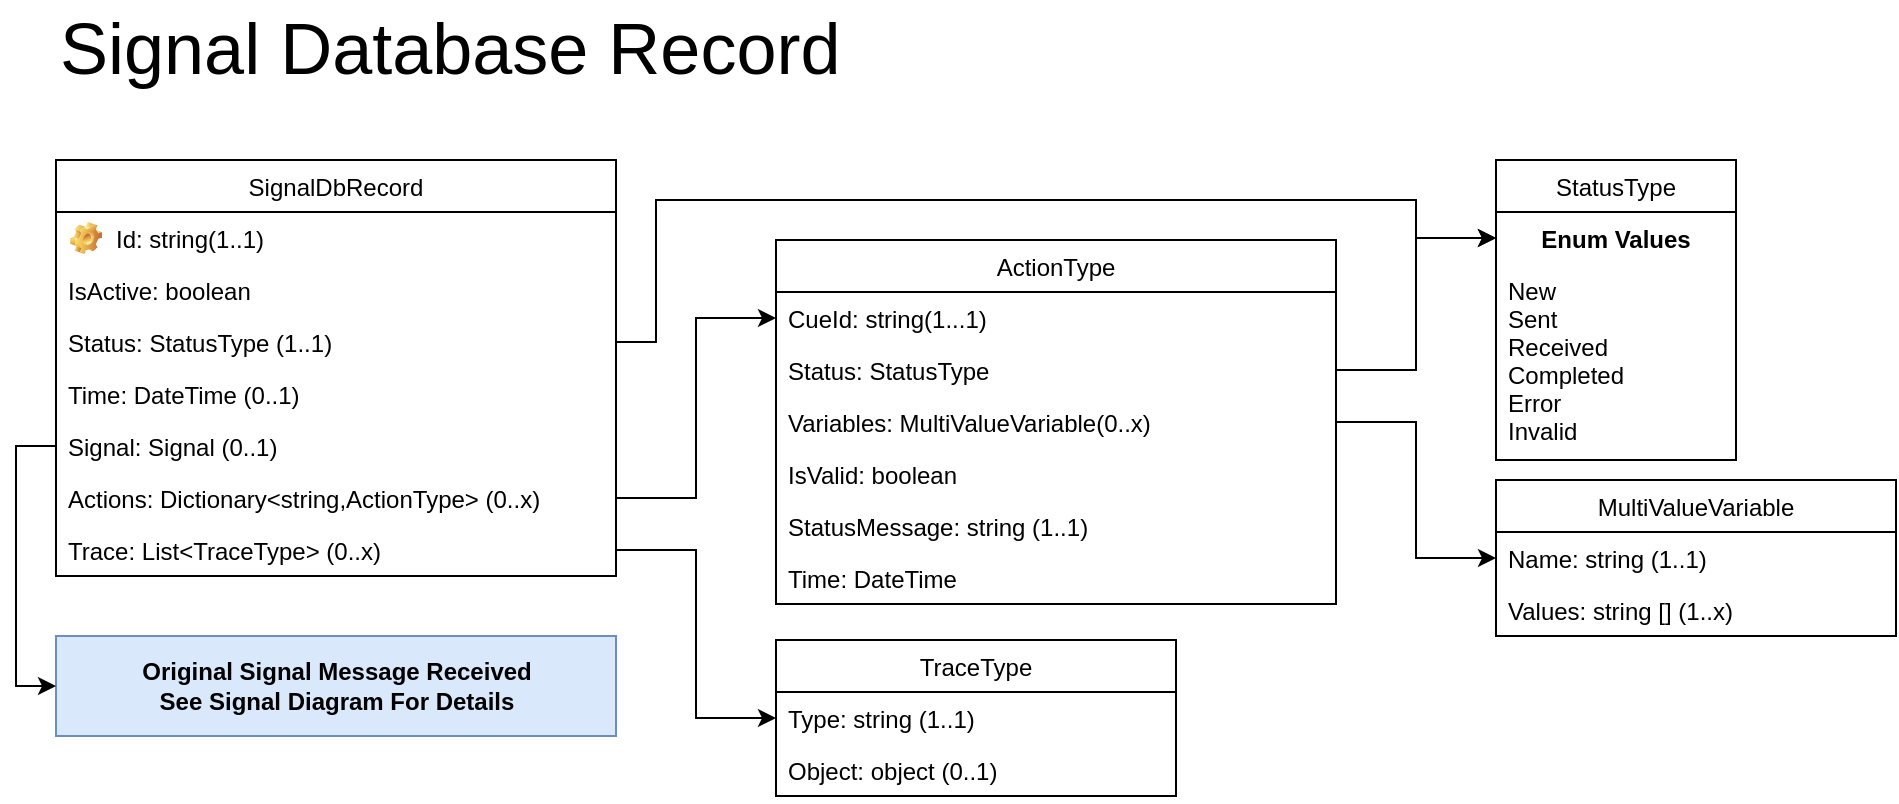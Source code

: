 <mxfile version="13.7.9" type="device"><diagram id="CwCPBcXZOWI9J1zfgDHO" name="Page-1"><mxGraphModel dx="1042" dy="684" grid="1" gridSize="10" guides="1" tooltips="1" connect="1" arrows="1" fold="1" page="1" pageScale="1" pageWidth="1100" pageHeight="850" math="0" shadow="0"><root><mxCell id="0"/><mxCell id="1" parent="0"/><mxCell id="Yg6pK1T9AQLUbVwk1xyi-2" value="&lt;font style=&quot;font-size: 36px&quot;&gt;Signal Database Record&lt;/font&gt;" style="text;html=1;resizable=0;points=[];autosize=1;align=left;verticalAlign=top;spacingTop=-4;" parent="1" vertex="1"><mxGeometry x="40" y="40" width="410" height="20" as="geometry"/></mxCell><mxCell id="KmfvtNIkWaQ_sEXPeE87-1" value="SignalDbRecord" style="swimlane;fontStyle=0;childLayout=stackLayout;horizontal=1;startSize=26;fillColor=none;horizontalStack=0;resizeParent=1;resizeParentMax=0;resizeLast=0;collapsible=1;marginBottom=0;" parent="1" vertex="1"><mxGeometry x="40" y="120" width="280" height="208" as="geometry"/></mxCell><mxCell id="Ou2PWRsIDcKgJtkRFagu-1" value="Id: string(1..1)" style="label;fontStyle=0;strokeColor=none;fillColor=none;align=left;verticalAlign=top;overflow=hidden;spacingLeft=28;spacingRight=4;rotatable=0;points=[[0,0.5],[1,0.5]];portConstraint=eastwest;imageWidth=16;imageHeight=16;image=img/clipart/Gear_128x128.png" parent="KmfvtNIkWaQ_sEXPeE87-1" vertex="1"><mxGeometry y="26" width="280" height="26" as="geometry"/></mxCell><mxCell id="KmfvtNIkWaQ_sEXPeE87-5" value="IsActive: boolean" style="text;strokeColor=none;fillColor=none;align=left;verticalAlign=top;spacingLeft=4;spacingRight=4;overflow=hidden;rotatable=0;points=[[0,0.5],[1,0.5]];portConstraint=eastwest;" parent="KmfvtNIkWaQ_sEXPeE87-1" vertex="1"><mxGeometry y="52" width="280" height="26" as="geometry"/></mxCell><mxCell id="lmNlHfjNBO_UcjLoJuzN-1" value="Status: StatusType (1..1)" style="text;strokeColor=none;fillColor=none;align=left;verticalAlign=top;spacingLeft=4;spacingRight=4;overflow=hidden;rotatable=0;points=[[0,0.5],[1,0.5]];portConstraint=eastwest;" parent="KmfvtNIkWaQ_sEXPeE87-1" vertex="1"><mxGeometry y="78" width="280" height="26" as="geometry"/></mxCell><mxCell id="lmNlHfjNBO_UcjLoJuzN-2" value="Time: DateTime (0..1)" style="text;strokeColor=none;fillColor=none;align=left;verticalAlign=top;spacingLeft=4;spacingRight=4;overflow=hidden;rotatable=0;points=[[0,0.5],[1,0.5]];portConstraint=eastwest;" parent="KmfvtNIkWaQ_sEXPeE87-1" vertex="1"><mxGeometry y="104" width="280" height="26" as="geometry"/></mxCell><mxCell id="lmNlHfjNBO_UcjLoJuzN-5" value="Signal: Signal (0..1)" style="text;strokeColor=none;fillColor=none;align=left;verticalAlign=top;spacingLeft=4;spacingRight=4;overflow=hidden;rotatable=0;points=[[0,0.5],[1,0.5]];portConstraint=eastwest;" parent="KmfvtNIkWaQ_sEXPeE87-1" vertex="1"><mxGeometry y="130" width="280" height="26" as="geometry"/></mxCell><mxCell id="lmNlHfjNBO_UcjLoJuzN-7" value="Actions: Dictionary&lt;string,ActionType&gt; (0..x)" style="text;strokeColor=none;fillColor=none;align=left;verticalAlign=top;spacingLeft=4;spacingRight=4;overflow=hidden;rotatable=0;points=[[0,0.5],[1,0.5]];portConstraint=eastwest;" parent="KmfvtNIkWaQ_sEXPeE87-1" vertex="1"><mxGeometry y="156" width="280" height="26" as="geometry"/></mxCell><mxCell id="lmNlHfjNBO_UcjLoJuzN-6" value="Trace: List&lt;TraceType&gt; (0..x)" style="text;strokeColor=none;fillColor=none;align=left;verticalAlign=top;spacingLeft=4;spacingRight=4;overflow=hidden;rotatable=0;points=[[0,0.5],[1,0.5]];portConstraint=eastwest;" parent="KmfvtNIkWaQ_sEXPeE87-1" vertex="1"><mxGeometry y="182" width="280" height="26" as="geometry"/></mxCell><mxCell id="lmNlHfjNBO_UcjLoJuzN-11" value="ActionType" style="swimlane;fontStyle=0;childLayout=stackLayout;horizontal=1;startSize=26;fillColor=none;horizontalStack=0;resizeParent=1;resizeParentMax=0;resizeLast=0;collapsible=1;marginBottom=0;" parent="1" vertex="1"><mxGeometry x="400" y="160" width="280" height="182" as="geometry"/></mxCell><mxCell id="lmNlHfjNBO_UcjLoJuzN-13" value="CueId: string(1...1)" style="text;strokeColor=none;fillColor=none;align=left;verticalAlign=top;spacingLeft=4;spacingRight=4;overflow=hidden;rotatable=0;points=[[0,0.5],[1,0.5]];portConstraint=eastwest;" parent="lmNlHfjNBO_UcjLoJuzN-11" vertex="1"><mxGeometry y="26" width="280" height="26" as="geometry"/></mxCell><mxCell id="lmNlHfjNBO_UcjLoJuzN-16" value="Status: StatusType" style="text;strokeColor=none;fillColor=none;align=left;verticalAlign=top;spacingLeft=4;spacingRight=4;overflow=hidden;rotatable=0;points=[[0,0.5],[1,0.5]];portConstraint=eastwest;" parent="lmNlHfjNBO_UcjLoJuzN-11" vertex="1"><mxGeometry y="52" width="280" height="26" as="geometry"/></mxCell><mxCell id="lmNlHfjNBO_UcjLoJuzN-14" value="Variables: MultiValueVariable(0..x)" style="text;strokeColor=none;fillColor=none;align=left;verticalAlign=top;spacingLeft=4;spacingRight=4;overflow=hidden;rotatable=0;points=[[0,0.5],[1,0.5]];portConstraint=eastwest;" parent="lmNlHfjNBO_UcjLoJuzN-11" vertex="1"><mxGeometry y="78" width="280" height="26" as="geometry"/></mxCell><mxCell id="lmNlHfjNBO_UcjLoJuzN-15" value="IsValid: boolean" style="text;strokeColor=none;fillColor=none;align=left;verticalAlign=top;spacingLeft=4;spacingRight=4;overflow=hidden;rotatable=0;points=[[0,0.5],[1,0.5]];portConstraint=eastwest;" parent="lmNlHfjNBO_UcjLoJuzN-11" vertex="1"><mxGeometry y="104" width="280" height="26" as="geometry"/></mxCell><mxCell id="lmNlHfjNBO_UcjLoJuzN-17" value="StatusMessage: string (1..1)" style="text;strokeColor=none;fillColor=none;align=left;verticalAlign=top;spacingLeft=4;spacingRight=4;overflow=hidden;rotatable=0;points=[[0,0.5],[1,0.5]];portConstraint=eastwest;" parent="lmNlHfjNBO_UcjLoJuzN-11" vertex="1"><mxGeometry y="130" width="280" height="26" as="geometry"/></mxCell><mxCell id="lmNlHfjNBO_UcjLoJuzN-18" value="Time: DateTime" style="text;strokeColor=none;fillColor=none;align=left;verticalAlign=top;spacingLeft=4;spacingRight=4;overflow=hidden;rotatable=0;points=[[0,0.5],[1,0.5]];portConstraint=eastwest;" parent="lmNlHfjNBO_UcjLoJuzN-11" vertex="1"><mxGeometry y="156" width="280" height="26" as="geometry"/></mxCell><mxCell id="lmNlHfjNBO_UcjLoJuzN-8" value="StatusType" style="swimlane;fontStyle=0;childLayout=stackLayout;horizontal=1;startSize=26;fillColor=none;horizontalStack=0;resizeParent=1;resizeParentMax=0;resizeLast=0;collapsible=1;marginBottom=0;" parent="1" vertex="1"><mxGeometry x="760" y="120" width="120" height="150" as="geometry"/></mxCell><mxCell id="lmNlHfjNBO_UcjLoJuzN-9" value="Enum Values" style="text;align=center;fontStyle=1;verticalAlign=middle;spacingLeft=3;spacingRight=3;strokeColor=none;rotatable=0;points=[[0,0.5],[1,0.5]];portConstraint=eastwest;" parent="lmNlHfjNBO_UcjLoJuzN-8" vertex="1"><mxGeometry y="26" width="120" height="26" as="geometry"/></mxCell><mxCell id="lmNlHfjNBO_UcjLoJuzN-10" value="New&#10;Sent&#10;Received&#10;Completed&#10;Error&#10;Invalid&#10;" style="text;strokeColor=none;fillColor=none;align=left;verticalAlign=top;spacingLeft=4;spacingRight=4;overflow=hidden;rotatable=0;points=[[0,0.5],[1,0.5]];portConstraint=eastwest;" parent="lmNlHfjNBO_UcjLoJuzN-8" vertex="1"><mxGeometry y="52" width="120" height="98" as="geometry"/></mxCell><mxCell id="lmNlHfjNBO_UcjLoJuzN-19" value="MultiValueVariable" style="swimlane;fontStyle=0;childLayout=stackLayout;horizontal=1;startSize=26;fillColor=none;horizontalStack=0;resizeParent=1;resizeParentMax=0;resizeLast=0;collapsible=1;marginBottom=0;" parent="1" vertex="1"><mxGeometry x="760" y="280" width="200" height="78" as="geometry"/></mxCell><mxCell id="lmNlHfjNBO_UcjLoJuzN-20" value="Name: string (1..1)" style="text;strokeColor=none;fillColor=none;align=left;verticalAlign=top;spacingLeft=4;spacingRight=4;overflow=hidden;rotatable=0;points=[[0,0.5],[1,0.5]];portConstraint=eastwest;" parent="lmNlHfjNBO_UcjLoJuzN-19" vertex="1"><mxGeometry y="26" width="200" height="26" as="geometry"/></mxCell><mxCell id="lmNlHfjNBO_UcjLoJuzN-21" value="Values: string [] (1..x)" style="text;strokeColor=none;fillColor=none;align=left;verticalAlign=top;spacingLeft=4;spacingRight=4;overflow=hidden;rotatable=0;points=[[0,0.5],[1,0.5]];portConstraint=eastwest;" parent="lmNlHfjNBO_UcjLoJuzN-19" vertex="1"><mxGeometry y="52" width="200" height="26" as="geometry"/></mxCell><mxCell id="lmNlHfjNBO_UcjLoJuzN-22" style="edgeStyle=orthogonalEdgeStyle;rounded=0;orthogonalLoop=1;jettySize=auto;html=1;exitX=1;exitY=0.5;exitDx=0;exitDy=0;entryX=0;entryY=0.5;entryDx=0;entryDy=0;" parent="1" source="lmNlHfjNBO_UcjLoJuzN-7" target="lmNlHfjNBO_UcjLoJuzN-13" edge="1"><mxGeometry relative="1" as="geometry"/></mxCell><mxCell id="lmNlHfjNBO_UcjLoJuzN-23" style="edgeStyle=orthogonalEdgeStyle;rounded=0;orthogonalLoop=1;jettySize=auto;html=1;exitX=1;exitY=0.5;exitDx=0;exitDy=0;entryX=0;entryY=0.5;entryDx=0;entryDy=0;" parent="1" source="lmNlHfjNBO_UcjLoJuzN-1" target="lmNlHfjNBO_UcjLoJuzN-9" edge="1"><mxGeometry relative="1" as="geometry"><Array as="points"><mxPoint x="340" y="211"/><mxPoint x="340" y="140"/><mxPoint x="720" y="140"/><mxPoint x="720" y="159"/></Array></mxGeometry></mxCell><mxCell id="lmNlHfjNBO_UcjLoJuzN-24" style="edgeStyle=orthogonalEdgeStyle;rounded=0;orthogonalLoop=1;jettySize=auto;html=1;exitX=1;exitY=0.5;exitDx=0;exitDy=0;entryX=0;entryY=0.5;entryDx=0;entryDy=0;" parent="1" source="lmNlHfjNBO_UcjLoJuzN-14" target="lmNlHfjNBO_UcjLoJuzN-20" edge="1"><mxGeometry relative="1" as="geometry"/></mxCell><mxCell id="lmNlHfjNBO_UcjLoJuzN-25" style="edgeStyle=orthogonalEdgeStyle;rounded=0;orthogonalLoop=1;jettySize=auto;html=1;exitX=1;exitY=0.5;exitDx=0;exitDy=0;entryX=0;entryY=0.5;entryDx=0;entryDy=0;" parent="1" source="lmNlHfjNBO_UcjLoJuzN-16" target="lmNlHfjNBO_UcjLoJuzN-9" edge="1"><mxGeometry relative="1" as="geometry"/></mxCell><mxCell id="lmNlHfjNBO_UcjLoJuzN-26" value="&lt;b&gt;Original Signal Message Received&lt;br&gt;See Signal Diagram For Details&lt;br&gt;&lt;/b&gt;" style="html=1;fillColor=#dae8fc;strokeColor=#6c8ebf;" parent="1" vertex="1"><mxGeometry x="40" y="358" width="280" height="50" as="geometry"/></mxCell><mxCell id="lmNlHfjNBO_UcjLoJuzN-27" style="edgeStyle=orthogonalEdgeStyle;rounded=0;orthogonalLoop=1;jettySize=auto;html=1;exitX=0;exitY=0.5;exitDx=0;exitDy=0;entryX=0;entryY=0.5;entryDx=0;entryDy=0;" parent="1" source="lmNlHfjNBO_UcjLoJuzN-5" target="lmNlHfjNBO_UcjLoJuzN-26" edge="1"><mxGeometry relative="1" as="geometry"/></mxCell><mxCell id="tmu8rzMh6Ck26wWQwxIp-1" value="TraceType" style="swimlane;fontStyle=0;childLayout=stackLayout;horizontal=1;startSize=26;fillColor=none;horizontalStack=0;resizeParent=1;resizeParentMax=0;resizeLast=0;collapsible=1;marginBottom=0;" vertex="1" parent="1"><mxGeometry x="400" y="360" width="200" height="78" as="geometry"/></mxCell><mxCell id="tmu8rzMh6Ck26wWQwxIp-2" value="Type: string (1..1)" style="text;strokeColor=none;fillColor=none;align=left;verticalAlign=top;spacingLeft=4;spacingRight=4;overflow=hidden;rotatable=0;points=[[0,0.5],[1,0.5]];portConstraint=eastwest;" vertex="1" parent="tmu8rzMh6Ck26wWQwxIp-1"><mxGeometry y="26" width="200" height="26" as="geometry"/></mxCell><mxCell id="tmu8rzMh6Ck26wWQwxIp-3" value="Object: object (0..1)" style="text;strokeColor=none;fillColor=none;align=left;verticalAlign=top;spacingLeft=4;spacingRight=4;overflow=hidden;rotatable=0;points=[[0,0.5],[1,0.5]];portConstraint=eastwest;" vertex="1" parent="tmu8rzMh6Ck26wWQwxIp-1"><mxGeometry y="52" width="200" height="26" as="geometry"/></mxCell><mxCell id="tmu8rzMh6Ck26wWQwxIp-4" style="edgeStyle=orthogonalEdgeStyle;rounded=0;orthogonalLoop=1;jettySize=auto;html=1;exitX=1;exitY=0.5;exitDx=0;exitDy=0;entryX=0;entryY=0.5;entryDx=0;entryDy=0;" edge="1" parent="1" source="lmNlHfjNBO_UcjLoJuzN-6" target="tmu8rzMh6Ck26wWQwxIp-2"><mxGeometry relative="1" as="geometry"/></mxCell></root></mxGraphModel></diagram></mxfile>